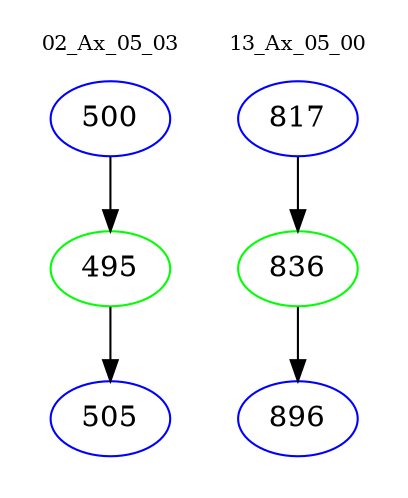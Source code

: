digraph{
subgraph cluster_0 {
color = white
label = "02_Ax_05_03";
fontsize=10;
T0_500 [label="500", color="blue"]
T0_500 -> T0_495 [color="black"]
T0_495 [label="495", color="green"]
T0_495 -> T0_505 [color="black"]
T0_505 [label="505", color="blue"]
}
subgraph cluster_1 {
color = white
label = "13_Ax_05_00";
fontsize=10;
T1_817 [label="817", color="blue"]
T1_817 -> T1_836 [color="black"]
T1_836 [label="836", color="green"]
T1_836 -> T1_896 [color="black"]
T1_896 [label="896", color="blue"]
}
}
